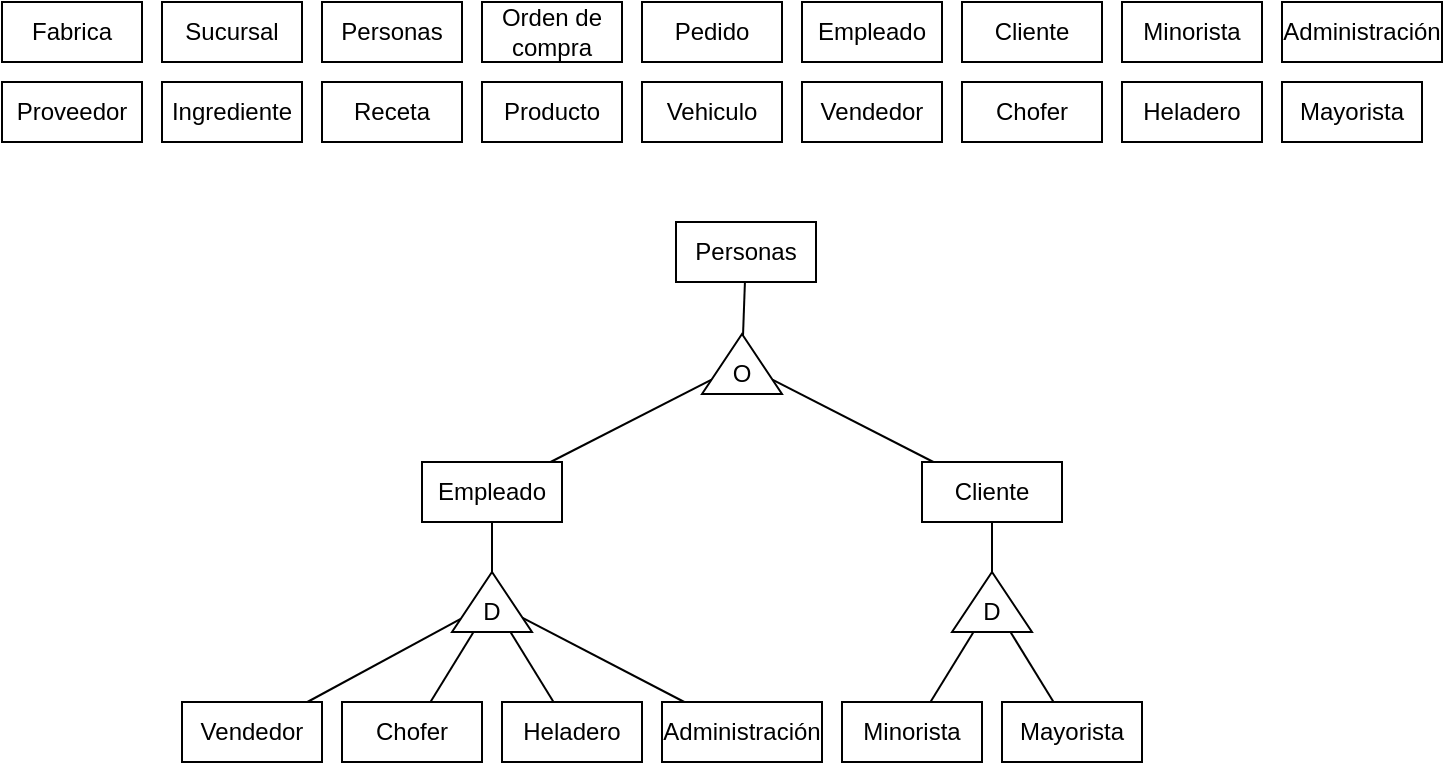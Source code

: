 <mxfile version="21.3.8" type="device">
  <diagram name="Página-1" id="ZQH5fN0ECEUizaC5v_aP">
    <mxGraphModel dx="1168" dy="545" grid="1" gridSize="10" guides="1" tooltips="1" connect="1" arrows="1" fold="1" page="1" pageScale="1" pageWidth="827" pageHeight="1169" math="0" shadow="0">
      <root>
        <mxCell id="0" />
        <mxCell id="1" parent="0" />
        <mxCell id="km2PGVgDkL-i9_Mq7hTF-1" value="Fabrica" style="whiteSpace=wrap;html=1;align=center;" parent="1" vertex="1">
          <mxGeometry x="10" y="10" width="70" height="30" as="geometry" />
        </mxCell>
        <mxCell id="km2PGVgDkL-i9_Mq7hTF-2" value="Sucursal" style="whiteSpace=wrap;html=1;align=center;" parent="1" vertex="1">
          <mxGeometry x="90" y="10" width="70" height="30" as="geometry" />
        </mxCell>
        <mxCell id="km2PGVgDkL-i9_Mq7hTF-3" value="Personas" style="whiteSpace=wrap;html=1;align=center;" parent="1" vertex="1">
          <mxGeometry x="170" y="10" width="70" height="30" as="geometry" />
        </mxCell>
        <mxCell id="km2PGVgDkL-i9_Mq7hTF-4" value="Orden de compra" style="whiteSpace=wrap;html=1;align=center;" parent="1" vertex="1">
          <mxGeometry x="250" y="10" width="70" height="30" as="geometry" />
        </mxCell>
        <mxCell id="km2PGVgDkL-i9_Mq7hTF-5" value="Pedido" style="whiteSpace=wrap;html=1;align=center;" parent="1" vertex="1">
          <mxGeometry x="330" y="10" width="70" height="30" as="geometry" />
        </mxCell>
        <mxCell id="km2PGVgDkL-i9_Mq7hTF-6" value="Proveedor" style="whiteSpace=wrap;html=1;align=center;" parent="1" vertex="1">
          <mxGeometry x="10" y="50" width="70" height="30" as="geometry" />
        </mxCell>
        <mxCell id="km2PGVgDkL-i9_Mq7hTF-7" value="Ingrediente" style="whiteSpace=wrap;html=1;align=center;" parent="1" vertex="1">
          <mxGeometry x="90" y="50" width="70" height="30" as="geometry" />
        </mxCell>
        <mxCell id="km2PGVgDkL-i9_Mq7hTF-8" value="Receta" style="whiteSpace=wrap;html=1;align=center;" parent="1" vertex="1">
          <mxGeometry x="170" y="50" width="70" height="30" as="geometry" />
        </mxCell>
        <mxCell id="km2PGVgDkL-i9_Mq7hTF-9" value="Producto" style="whiteSpace=wrap;html=1;align=center;" parent="1" vertex="1">
          <mxGeometry x="250" y="50" width="70" height="30" as="geometry" />
        </mxCell>
        <mxCell id="km2PGVgDkL-i9_Mq7hTF-10" value="Vehiculo" style="whiteSpace=wrap;html=1;align=center;" parent="1" vertex="1">
          <mxGeometry x="330" y="50" width="70" height="30" as="geometry" />
        </mxCell>
        <mxCell id="T0oaX7ZpGecBGhI1Uc-V-1" value="Empleado" style="whiteSpace=wrap;html=1;align=center;" vertex="1" parent="1">
          <mxGeometry x="410" y="10" width="70" height="30" as="geometry" />
        </mxCell>
        <mxCell id="T0oaX7ZpGecBGhI1Uc-V-2" value="Cliente" style="whiteSpace=wrap;html=1;align=center;" vertex="1" parent="1">
          <mxGeometry x="490" y="10" width="70" height="30" as="geometry" />
        </mxCell>
        <mxCell id="T0oaX7ZpGecBGhI1Uc-V-3" value="Vendedor" style="whiteSpace=wrap;html=1;align=center;" vertex="1" parent="1">
          <mxGeometry x="410" y="50" width="70" height="30" as="geometry" />
        </mxCell>
        <mxCell id="T0oaX7ZpGecBGhI1Uc-V-4" value="Chofer" style="whiteSpace=wrap;html=1;align=center;" vertex="1" parent="1">
          <mxGeometry x="490" y="50" width="70" height="30" as="geometry" />
        </mxCell>
        <mxCell id="T0oaX7ZpGecBGhI1Uc-V-5" value="Administración" style="whiteSpace=wrap;html=1;align=center;" vertex="1" parent="1">
          <mxGeometry x="650" y="10" width="80" height="30" as="geometry" />
        </mxCell>
        <mxCell id="T0oaX7ZpGecBGhI1Uc-V-6" value="Minorista" style="whiteSpace=wrap;html=1;align=center;" vertex="1" parent="1">
          <mxGeometry x="570" y="10" width="70" height="30" as="geometry" />
        </mxCell>
        <mxCell id="T0oaX7ZpGecBGhI1Uc-V-7" value="Heladero" style="whiteSpace=wrap;html=1;align=center;" vertex="1" parent="1">
          <mxGeometry x="570" y="50" width="70" height="30" as="geometry" />
        </mxCell>
        <mxCell id="T0oaX7ZpGecBGhI1Uc-V-8" value="Mayorista" style="whiteSpace=wrap;html=1;align=center;" vertex="1" parent="1">
          <mxGeometry x="650" y="50" width="70" height="30" as="geometry" />
        </mxCell>
        <mxCell id="T0oaX7ZpGecBGhI1Uc-V-9" value="Personas" style="whiteSpace=wrap;html=1;align=center;" vertex="1" parent="1">
          <mxGeometry x="347" y="120" width="70" height="30" as="geometry" />
        </mxCell>
        <mxCell id="T0oaX7ZpGecBGhI1Uc-V-10" value="Empleado" style="whiteSpace=wrap;html=1;align=center;" vertex="1" parent="1">
          <mxGeometry x="220" y="240" width="70" height="30" as="geometry" />
        </mxCell>
        <mxCell id="T0oaX7ZpGecBGhI1Uc-V-11" value="Cliente" style="whiteSpace=wrap;html=1;align=center;" vertex="1" parent="1">
          <mxGeometry x="470" y="240" width="70" height="30" as="geometry" />
        </mxCell>
        <mxCell id="T0oaX7ZpGecBGhI1Uc-V-12" value="Vendedor" style="whiteSpace=wrap;html=1;align=center;" vertex="1" parent="1">
          <mxGeometry x="100" y="360" width="70" height="30" as="geometry" />
        </mxCell>
        <mxCell id="T0oaX7ZpGecBGhI1Uc-V-13" value="Chofer" style="whiteSpace=wrap;html=1;align=center;" vertex="1" parent="1">
          <mxGeometry x="180" y="360" width="70" height="30" as="geometry" />
        </mxCell>
        <mxCell id="T0oaX7ZpGecBGhI1Uc-V-14" value="Heladero" style="whiteSpace=wrap;html=1;align=center;" vertex="1" parent="1">
          <mxGeometry x="260" y="360" width="70" height="30" as="geometry" />
        </mxCell>
        <mxCell id="T0oaX7ZpGecBGhI1Uc-V-15" value="Administración" style="whiteSpace=wrap;html=1;align=center;" vertex="1" parent="1">
          <mxGeometry x="340" y="360" width="80" height="30" as="geometry" />
        </mxCell>
        <mxCell id="T0oaX7ZpGecBGhI1Uc-V-16" value="Minorista" style="whiteSpace=wrap;html=1;align=center;" vertex="1" parent="1">
          <mxGeometry x="430" y="360" width="70" height="30" as="geometry" />
        </mxCell>
        <mxCell id="T0oaX7ZpGecBGhI1Uc-V-17" value="Mayorista" style="whiteSpace=wrap;html=1;align=center;" vertex="1" parent="1">
          <mxGeometry x="510" y="360" width="70" height="30" as="geometry" />
        </mxCell>
        <mxCell id="T0oaX7ZpGecBGhI1Uc-V-18" value="" style="triangle;whiteSpace=wrap;html=1;rotation=-90;" vertex="1" parent="1">
          <mxGeometry x="365" y="171.0" width="30" height="40" as="geometry" />
        </mxCell>
        <mxCell id="T0oaX7ZpGecBGhI1Uc-V-20" value="" style="endArrow=none;html=1;rounded=0;" edge="1" parent="1" source="T0oaX7ZpGecBGhI1Uc-V-10" target="T0oaX7ZpGecBGhI1Uc-V-18">
          <mxGeometry relative="1" as="geometry">
            <mxPoint x="330" y="190" as="sourcePoint" />
            <mxPoint x="310" y="190" as="targetPoint" />
          </mxGeometry>
        </mxCell>
        <mxCell id="T0oaX7ZpGecBGhI1Uc-V-22" value="" style="endArrow=none;html=1;rounded=0;" edge="1" parent="1" source="T0oaX7ZpGecBGhI1Uc-V-11" target="T0oaX7ZpGecBGhI1Uc-V-18">
          <mxGeometry relative="1" as="geometry">
            <mxPoint x="330" y="190" as="sourcePoint" />
            <mxPoint x="490" y="190" as="targetPoint" />
          </mxGeometry>
        </mxCell>
        <mxCell id="T0oaX7ZpGecBGhI1Uc-V-23" value="" style="endArrow=none;html=1;rounded=0;" edge="1" parent="1" source="T0oaX7ZpGecBGhI1Uc-V-9" target="T0oaX7ZpGecBGhI1Uc-V-18">
          <mxGeometry relative="1" as="geometry">
            <mxPoint x="330" y="190" as="sourcePoint" />
            <mxPoint x="490" y="190" as="targetPoint" />
          </mxGeometry>
        </mxCell>
        <mxCell id="T0oaX7ZpGecBGhI1Uc-V-24" value="" style="triangle;whiteSpace=wrap;html=1;rotation=-90;" vertex="1" parent="1">
          <mxGeometry x="490" y="290" width="30" height="40" as="geometry" />
        </mxCell>
        <mxCell id="T0oaX7ZpGecBGhI1Uc-V-25" value="" style="triangle;whiteSpace=wrap;html=1;rotation=-90;" vertex="1" parent="1">
          <mxGeometry x="240" y="290" width="30" height="40" as="geometry" />
        </mxCell>
        <mxCell id="T0oaX7ZpGecBGhI1Uc-V-26" value="D" style="text;html=1;strokeColor=none;fillColor=none;align=center;verticalAlign=middle;whiteSpace=wrap;rounded=0;" vertex="1" parent="1">
          <mxGeometry x="495" y="305" width="20" height="20" as="geometry" />
        </mxCell>
        <mxCell id="T0oaX7ZpGecBGhI1Uc-V-27" value="O" style="text;html=1;strokeColor=none;fillColor=none;align=center;verticalAlign=middle;whiteSpace=wrap;rounded=0;" vertex="1" parent="1">
          <mxGeometry x="370" y="186.0" width="20" height="20" as="geometry" />
        </mxCell>
        <mxCell id="T0oaX7ZpGecBGhI1Uc-V-28" value="" style="endArrow=none;html=1;rounded=0;" edge="1" parent="1" source="T0oaX7ZpGecBGhI1Uc-V-10" target="T0oaX7ZpGecBGhI1Uc-V-25">
          <mxGeometry relative="1" as="geometry">
            <mxPoint x="330" y="190" as="sourcePoint" />
            <mxPoint x="490" y="190" as="targetPoint" />
          </mxGeometry>
        </mxCell>
        <mxCell id="T0oaX7ZpGecBGhI1Uc-V-29" value="" style="endArrow=none;html=1;rounded=0;" edge="1" parent="1" source="T0oaX7ZpGecBGhI1Uc-V-12" target="T0oaX7ZpGecBGhI1Uc-V-25">
          <mxGeometry relative="1" as="geometry">
            <mxPoint x="330" y="190" as="sourcePoint" />
            <mxPoint x="230" y="300" as="targetPoint" />
          </mxGeometry>
        </mxCell>
        <mxCell id="T0oaX7ZpGecBGhI1Uc-V-30" value="" style="endArrow=none;html=1;rounded=0;" edge="1" parent="1" source="T0oaX7ZpGecBGhI1Uc-V-25" target="T0oaX7ZpGecBGhI1Uc-V-13">
          <mxGeometry relative="1" as="geometry">
            <mxPoint x="330" y="400" as="sourcePoint" />
            <mxPoint x="490" y="400" as="targetPoint" />
          </mxGeometry>
        </mxCell>
        <mxCell id="T0oaX7ZpGecBGhI1Uc-V-31" value="" style="endArrow=none;html=1;rounded=0;" edge="1" parent="1" source="T0oaX7ZpGecBGhI1Uc-V-25" target="T0oaX7ZpGecBGhI1Uc-V-14">
          <mxGeometry relative="1" as="geometry">
            <mxPoint x="330" y="400" as="sourcePoint" />
            <mxPoint x="490" y="400" as="targetPoint" />
          </mxGeometry>
        </mxCell>
        <mxCell id="T0oaX7ZpGecBGhI1Uc-V-32" value="" style="endArrow=none;html=1;rounded=0;" edge="1" parent="1" source="T0oaX7ZpGecBGhI1Uc-V-25" target="T0oaX7ZpGecBGhI1Uc-V-15">
          <mxGeometry relative="1" as="geometry">
            <mxPoint x="330" y="400" as="sourcePoint" />
            <mxPoint x="490" y="400" as="targetPoint" />
          </mxGeometry>
        </mxCell>
        <mxCell id="T0oaX7ZpGecBGhI1Uc-V-33" value="" style="endArrow=none;html=1;rounded=0;" edge="1" parent="1" source="T0oaX7ZpGecBGhI1Uc-V-24" target="T0oaX7ZpGecBGhI1Uc-V-16">
          <mxGeometry relative="1" as="geometry">
            <mxPoint x="330" y="400" as="sourcePoint" />
            <mxPoint x="490" y="400" as="targetPoint" />
          </mxGeometry>
        </mxCell>
        <mxCell id="T0oaX7ZpGecBGhI1Uc-V-34" value="" style="endArrow=none;html=1;rounded=0;" edge="1" parent="1" source="T0oaX7ZpGecBGhI1Uc-V-17" target="T0oaX7ZpGecBGhI1Uc-V-24">
          <mxGeometry relative="1" as="geometry">
            <mxPoint x="330" y="400" as="sourcePoint" />
            <mxPoint x="490" y="400" as="targetPoint" />
          </mxGeometry>
        </mxCell>
        <mxCell id="T0oaX7ZpGecBGhI1Uc-V-35" value="" style="endArrow=none;html=1;rounded=0;" edge="1" parent="1" source="T0oaX7ZpGecBGhI1Uc-V-11" target="T0oaX7ZpGecBGhI1Uc-V-24">
          <mxGeometry relative="1" as="geometry">
            <mxPoint x="330" y="400" as="sourcePoint" />
            <mxPoint x="490" y="400" as="targetPoint" />
          </mxGeometry>
        </mxCell>
        <mxCell id="T0oaX7ZpGecBGhI1Uc-V-19" value="D" style="text;html=1;strokeColor=none;fillColor=none;align=center;verticalAlign=middle;whiteSpace=wrap;rounded=0;" vertex="1" parent="1">
          <mxGeometry x="245" y="305" width="20" height="20" as="geometry" />
        </mxCell>
      </root>
    </mxGraphModel>
  </diagram>
</mxfile>
